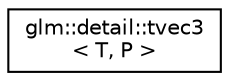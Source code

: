 digraph "Graphical Class Hierarchy"
{
  edge [fontname="Helvetica",fontsize="10",labelfontname="Helvetica",labelfontsize="10"];
  node [fontname="Helvetica",fontsize="10",shape=record];
  rankdir="LR";
  Node0 [label="glm::detail::tvec3\l\< T, P \>",height=0.2,width=0.4,color="black", fillcolor="white", style="filled",URL="$structglm_1_1detail_1_1tvec3.html"];
}
